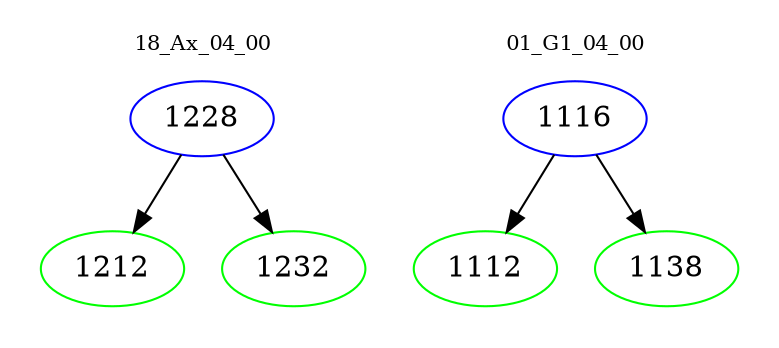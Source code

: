 digraph{
subgraph cluster_0 {
color = white
label = "18_Ax_04_00";
fontsize=10;
T0_1228 [label="1228", color="blue"]
T0_1228 -> T0_1212 [color="black"]
T0_1212 [label="1212", color="green"]
T0_1228 -> T0_1232 [color="black"]
T0_1232 [label="1232", color="green"]
}
subgraph cluster_1 {
color = white
label = "01_G1_04_00";
fontsize=10;
T1_1116 [label="1116", color="blue"]
T1_1116 -> T1_1112 [color="black"]
T1_1112 [label="1112", color="green"]
T1_1116 -> T1_1138 [color="black"]
T1_1138 [label="1138", color="green"]
}
}
